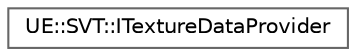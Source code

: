 digraph "Graphical Class Hierarchy"
{
 // INTERACTIVE_SVG=YES
 // LATEX_PDF_SIZE
  bgcolor="transparent";
  edge [fontname=Helvetica,fontsize=10,labelfontname=Helvetica,labelfontsize=10];
  node [fontname=Helvetica,fontsize=10,shape=box,height=0.2,width=0.4];
  rankdir="LR";
  Node0 [id="Node000000",label="UE::SVT::ITextureDataProvider",height=0.2,width=0.4,color="grey40", fillcolor="white", style="filled",URL="$d3/d6f/classUE_1_1SVT_1_1ITextureDataProvider.html",tooltip=" "];
}
